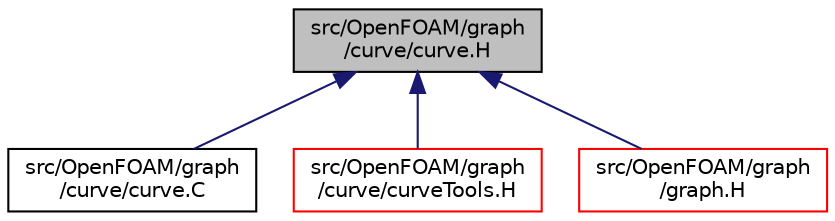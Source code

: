 digraph "src/OpenFOAM/graph/curve/curve.H"
{
  bgcolor="transparent";
  edge [fontname="Helvetica",fontsize="10",labelfontname="Helvetica",labelfontsize="10"];
  node [fontname="Helvetica",fontsize="10",shape=record];
  Node116 [label="src/OpenFOAM/graph\l/curve/curve.H",height=0.2,width=0.4,color="black", fillcolor="grey75", style="filled", fontcolor="black"];
  Node116 -> Node117 [dir="back",color="midnightblue",fontsize="10",style="solid",fontname="Helvetica"];
  Node117 [label="src/OpenFOAM/graph\l/curve/curve.C",height=0.2,width=0.4,color="black",URL="$a11015.html"];
  Node116 -> Node118 [dir="back",color="midnightblue",fontsize="10",style="solid",fontname="Helvetica"];
  Node118 [label="src/OpenFOAM/graph\l/curve/curveTools.H",height=0.2,width=0.4,color="red",URL="$a11024.html"];
  Node116 -> Node120 [dir="back",color="midnightblue",fontsize="10",style="solid",fontname="Helvetica"];
  Node120 [label="src/OpenFOAM/graph\l/graph.H",height=0.2,width=0.4,color="red",URL="$a11030.html"];
}
